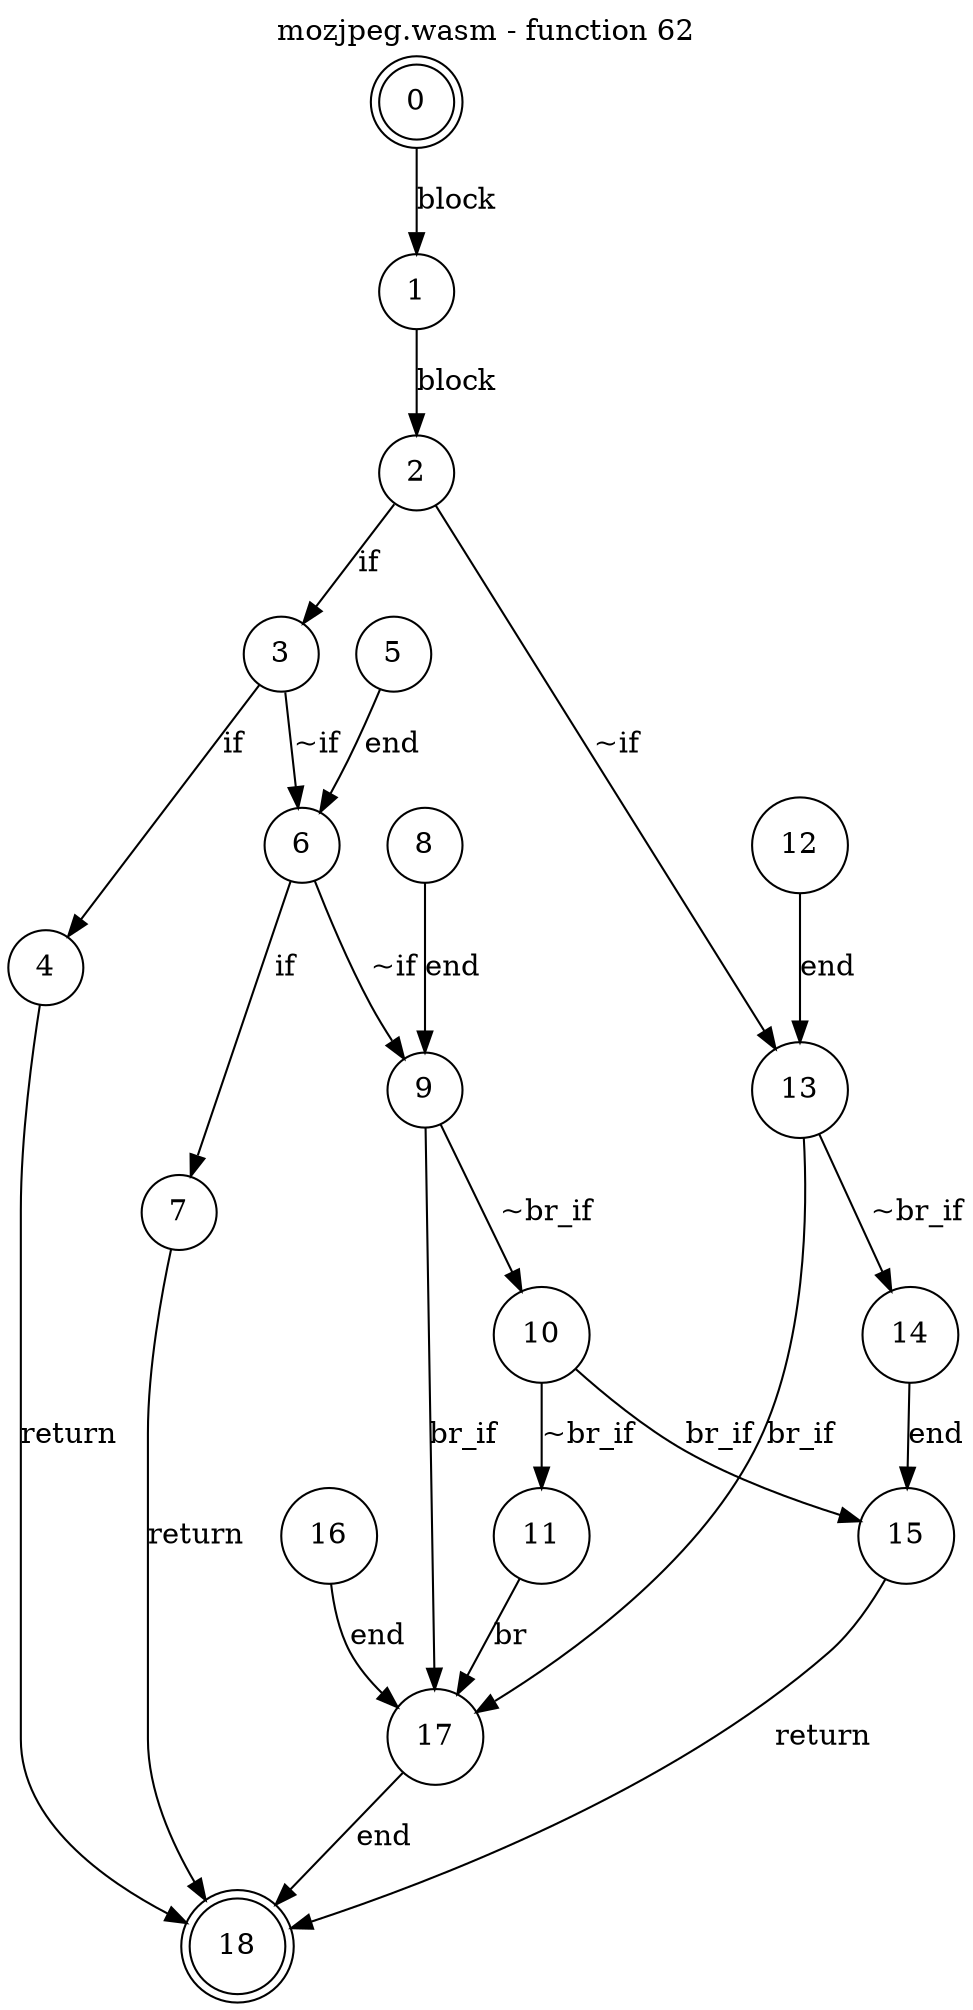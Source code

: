 digraph finite_state_machine {
    label = "mozjpeg.wasm - function 62"
    labelloc =  t
    labelfontsize = 16
    labelfontcolor = black
    labelfontname = "Helvetica"
    node [shape = doublecircle]; 0 18;
    node [shape = circle];
    0 -> 1[label = "block"];
    1 -> 2[label = "block"];
    2 -> 3[label = "if"];
    2 -> 13[label = "~if"];
    3 -> 4[label = "if"];
    3 -> 6[label = "~if"];
    4 -> 18[label = "return"];
    5 -> 6[label = "end"];
    6 -> 7[label = "if"];
    6 -> 9[label = "~if"];
    7 -> 18[label = "return"];
    8 -> 9[label = "end"];
    9 -> 10[label = "~br_if"];
    9 -> 17[label = "br_if"];
    10 -> 11[label = "~br_if"];
    10 -> 15[label = "br_if"];
    11 -> 17[label = "br"];
    12 -> 13[label = "end"];
    13 -> 14[label = "~br_if"];
    13 -> 17[label = "br_if"];
    14 -> 15[label = "end"];
    15 -> 18[label = "return"];
    16 -> 17[label = "end"];
    17 -> 18[label = "end"];
}
